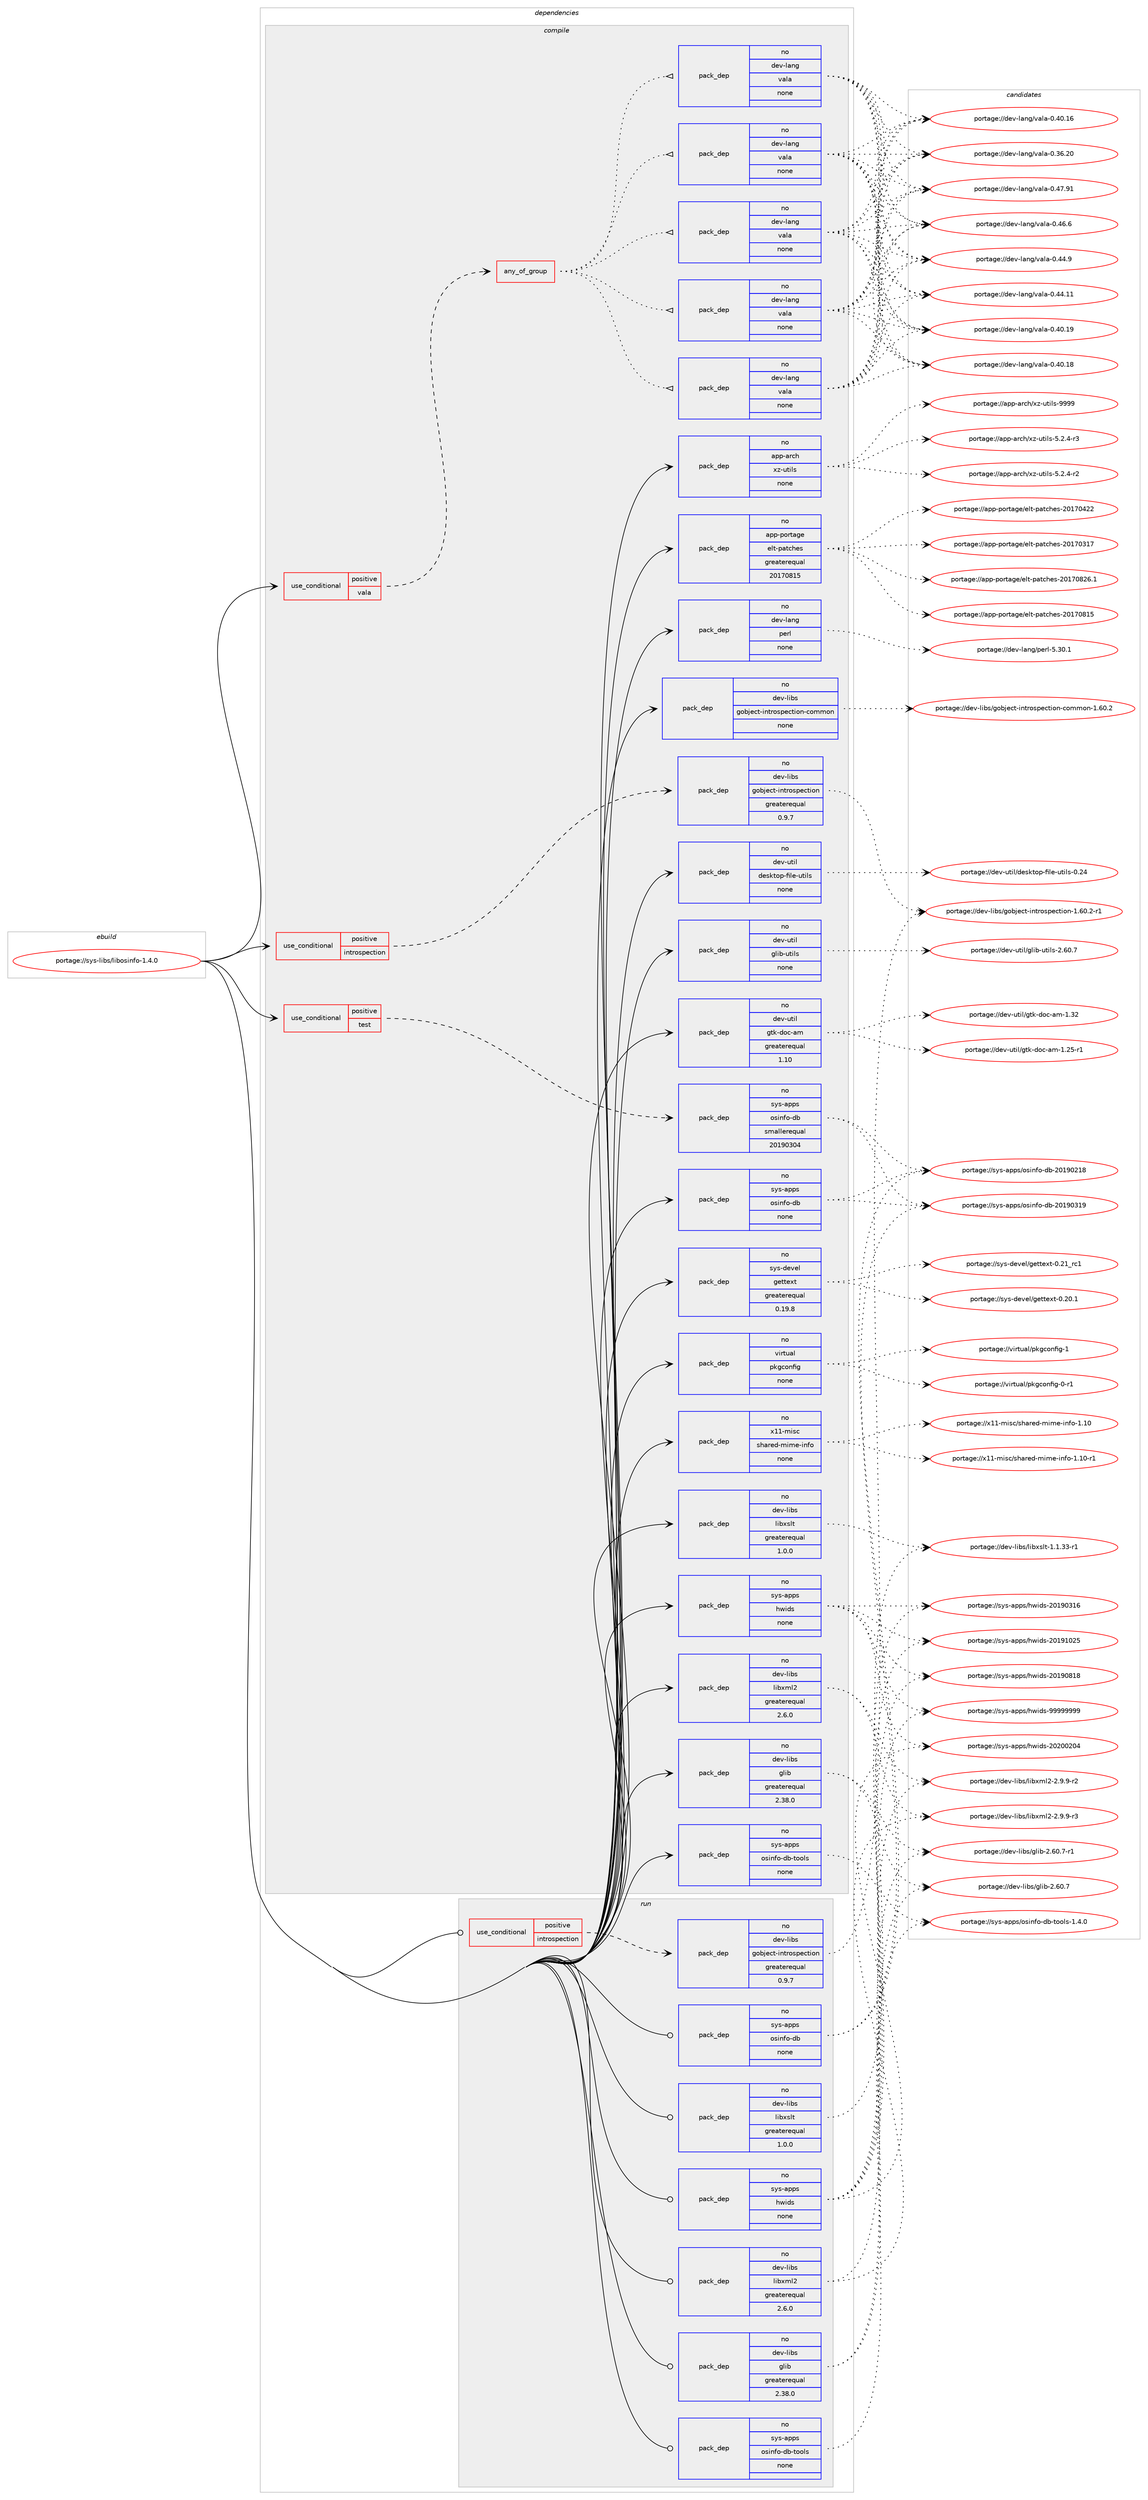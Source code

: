 digraph prolog {

# *************
# Graph options
# *************

newrank=true;
concentrate=true;
compound=true;
graph [rankdir=LR,fontname=Helvetica,fontsize=10,ranksep=1.5];#, ranksep=2.5, nodesep=0.2];
edge  [arrowhead=vee];
node  [fontname=Helvetica,fontsize=10];

# **********
# The ebuild
# **********

subgraph cluster_leftcol {
color=gray;
rank=same;
label=<<i>ebuild</i>>;
id [label="portage://sys-libs/libosinfo-1.4.0", color=red, width=4, href="../sys-libs/libosinfo-1.4.0.svg"];
}

# ****************
# The dependencies
# ****************

subgraph cluster_midcol {
color=gray;
label=<<i>dependencies</i>>;
subgraph cluster_compile {
fillcolor="#eeeeee";
style=filled;
label=<<i>compile</i>>;
subgraph cond7521 {
dependency40137 [label=<<TABLE BORDER="0" CELLBORDER="1" CELLSPACING="0" CELLPADDING="4"><TR><TD ROWSPAN="3" CELLPADDING="10">use_conditional</TD></TR><TR><TD>positive</TD></TR><TR><TD>introspection</TD></TR></TABLE>>, shape=none, color=red];
subgraph pack31696 {
dependency40138 [label=<<TABLE BORDER="0" CELLBORDER="1" CELLSPACING="0" CELLPADDING="4" WIDTH="220"><TR><TD ROWSPAN="6" CELLPADDING="30">pack_dep</TD></TR><TR><TD WIDTH="110">no</TD></TR><TR><TD>dev-libs</TD></TR><TR><TD>gobject-introspection</TD></TR><TR><TD>greaterequal</TD></TR><TR><TD>0.9.7</TD></TR></TABLE>>, shape=none, color=blue];
}
dependency40137:e -> dependency40138:w [weight=20,style="dashed",arrowhead="vee"];
}
id:e -> dependency40137:w [weight=20,style="solid",arrowhead="vee"];
subgraph cond7522 {
dependency40139 [label=<<TABLE BORDER="0" CELLBORDER="1" CELLSPACING="0" CELLPADDING="4"><TR><TD ROWSPAN="3" CELLPADDING="10">use_conditional</TD></TR><TR><TD>positive</TD></TR><TR><TD>test</TD></TR></TABLE>>, shape=none, color=red];
subgraph pack31697 {
dependency40140 [label=<<TABLE BORDER="0" CELLBORDER="1" CELLSPACING="0" CELLPADDING="4" WIDTH="220"><TR><TD ROWSPAN="6" CELLPADDING="30">pack_dep</TD></TR><TR><TD WIDTH="110">no</TD></TR><TR><TD>sys-apps</TD></TR><TR><TD>osinfo-db</TD></TR><TR><TD>smallerequal</TD></TR><TR><TD>20190304</TD></TR></TABLE>>, shape=none, color=blue];
}
dependency40139:e -> dependency40140:w [weight=20,style="dashed",arrowhead="vee"];
}
id:e -> dependency40139:w [weight=20,style="solid",arrowhead="vee"];
subgraph cond7523 {
dependency40141 [label=<<TABLE BORDER="0" CELLBORDER="1" CELLSPACING="0" CELLPADDING="4"><TR><TD ROWSPAN="3" CELLPADDING="10">use_conditional</TD></TR><TR><TD>positive</TD></TR><TR><TD>vala</TD></TR></TABLE>>, shape=none, color=red];
subgraph any870 {
dependency40142 [label=<<TABLE BORDER="0" CELLBORDER="1" CELLSPACING="0" CELLPADDING="4"><TR><TD CELLPADDING="10">any_of_group</TD></TR></TABLE>>, shape=none, color=red];subgraph pack31698 {
dependency40143 [label=<<TABLE BORDER="0" CELLBORDER="1" CELLSPACING="0" CELLPADDING="4" WIDTH="220"><TR><TD ROWSPAN="6" CELLPADDING="30">pack_dep</TD></TR><TR><TD WIDTH="110">no</TD></TR><TR><TD>dev-lang</TD></TR><TR><TD>vala</TD></TR><TR><TD>none</TD></TR><TR><TD></TD></TR></TABLE>>, shape=none, color=blue];
}
dependency40142:e -> dependency40143:w [weight=20,style="dotted",arrowhead="oinv"];
subgraph pack31699 {
dependency40144 [label=<<TABLE BORDER="0" CELLBORDER="1" CELLSPACING="0" CELLPADDING="4" WIDTH="220"><TR><TD ROWSPAN="6" CELLPADDING="30">pack_dep</TD></TR><TR><TD WIDTH="110">no</TD></TR><TR><TD>dev-lang</TD></TR><TR><TD>vala</TD></TR><TR><TD>none</TD></TR><TR><TD></TD></TR></TABLE>>, shape=none, color=blue];
}
dependency40142:e -> dependency40144:w [weight=20,style="dotted",arrowhead="oinv"];
subgraph pack31700 {
dependency40145 [label=<<TABLE BORDER="0" CELLBORDER="1" CELLSPACING="0" CELLPADDING="4" WIDTH="220"><TR><TD ROWSPAN="6" CELLPADDING="30">pack_dep</TD></TR><TR><TD WIDTH="110">no</TD></TR><TR><TD>dev-lang</TD></TR><TR><TD>vala</TD></TR><TR><TD>none</TD></TR><TR><TD></TD></TR></TABLE>>, shape=none, color=blue];
}
dependency40142:e -> dependency40145:w [weight=20,style="dotted",arrowhead="oinv"];
subgraph pack31701 {
dependency40146 [label=<<TABLE BORDER="0" CELLBORDER="1" CELLSPACING="0" CELLPADDING="4" WIDTH="220"><TR><TD ROWSPAN="6" CELLPADDING="30">pack_dep</TD></TR><TR><TD WIDTH="110">no</TD></TR><TR><TD>dev-lang</TD></TR><TR><TD>vala</TD></TR><TR><TD>none</TD></TR><TR><TD></TD></TR></TABLE>>, shape=none, color=blue];
}
dependency40142:e -> dependency40146:w [weight=20,style="dotted",arrowhead="oinv"];
subgraph pack31702 {
dependency40147 [label=<<TABLE BORDER="0" CELLBORDER="1" CELLSPACING="0" CELLPADDING="4" WIDTH="220"><TR><TD ROWSPAN="6" CELLPADDING="30">pack_dep</TD></TR><TR><TD WIDTH="110">no</TD></TR><TR><TD>dev-lang</TD></TR><TR><TD>vala</TD></TR><TR><TD>none</TD></TR><TR><TD></TD></TR></TABLE>>, shape=none, color=blue];
}
dependency40142:e -> dependency40147:w [weight=20,style="dotted",arrowhead="oinv"];
}
dependency40141:e -> dependency40142:w [weight=20,style="dashed",arrowhead="vee"];
}
id:e -> dependency40141:w [weight=20,style="solid",arrowhead="vee"];
subgraph pack31703 {
dependency40148 [label=<<TABLE BORDER="0" CELLBORDER="1" CELLSPACING="0" CELLPADDING="4" WIDTH="220"><TR><TD ROWSPAN="6" CELLPADDING="30">pack_dep</TD></TR><TR><TD WIDTH="110">no</TD></TR><TR><TD>app-arch</TD></TR><TR><TD>xz-utils</TD></TR><TR><TD>none</TD></TR><TR><TD></TD></TR></TABLE>>, shape=none, color=blue];
}
id:e -> dependency40148:w [weight=20,style="solid",arrowhead="vee"];
subgraph pack31704 {
dependency40149 [label=<<TABLE BORDER="0" CELLBORDER="1" CELLSPACING="0" CELLPADDING="4" WIDTH="220"><TR><TD ROWSPAN="6" CELLPADDING="30">pack_dep</TD></TR><TR><TD WIDTH="110">no</TD></TR><TR><TD>app-portage</TD></TR><TR><TD>elt-patches</TD></TR><TR><TD>greaterequal</TD></TR><TR><TD>20170815</TD></TR></TABLE>>, shape=none, color=blue];
}
id:e -> dependency40149:w [weight=20,style="solid",arrowhead="vee"];
subgraph pack31705 {
dependency40150 [label=<<TABLE BORDER="0" CELLBORDER="1" CELLSPACING="0" CELLPADDING="4" WIDTH="220"><TR><TD ROWSPAN="6" CELLPADDING="30">pack_dep</TD></TR><TR><TD WIDTH="110">no</TD></TR><TR><TD>dev-lang</TD></TR><TR><TD>perl</TD></TR><TR><TD>none</TD></TR><TR><TD></TD></TR></TABLE>>, shape=none, color=blue];
}
id:e -> dependency40150:w [weight=20,style="solid",arrowhead="vee"];
subgraph pack31706 {
dependency40151 [label=<<TABLE BORDER="0" CELLBORDER="1" CELLSPACING="0" CELLPADDING="4" WIDTH="220"><TR><TD ROWSPAN="6" CELLPADDING="30">pack_dep</TD></TR><TR><TD WIDTH="110">no</TD></TR><TR><TD>dev-libs</TD></TR><TR><TD>glib</TD></TR><TR><TD>greaterequal</TD></TR><TR><TD>2.38.0</TD></TR></TABLE>>, shape=none, color=blue];
}
id:e -> dependency40151:w [weight=20,style="solid",arrowhead="vee"];
subgraph pack31707 {
dependency40152 [label=<<TABLE BORDER="0" CELLBORDER="1" CELLSPACING="0" CELLPADDING="4" WIDTH="220"><TR><TD ROWSPAN="6" CELLPADDING="30">pack_dep</TD></TR><TR><TD WIDTH="110">no</TD></TR><TR><TD>dev-libs</TD></TR><TR><TD>gobject-introspection-common</TD></TR><TR><TD>none</TD></TR><TR><TD></TD></TR></TABLE>>, shape=none, color=blue];
}
id:e -> dependency40152:w [weight=20,style="solid",arrowhead="vee"];
subgraph pack31708 {
dependency40153 [label=<<TABLE BORDER="0" CELLBORDER="1" CELLSPACING="0" CELLPADDING="4" WIDTH="220"><TR><TD ROWSPAN="6" CELLPADDING="30">pack_dep</TD></TR><TR><TD WIDTH="110">no</TD></TR><TR><TD>dev-libs</TD></TR><TR><TD>libxml2</TD></TR><TR><TD>greaterequal</TD></TR><TR><TD>2.6.0</TD></TR></TABLE>>, shape=none, color=blue];
}
id:e -> dependency40153:w [weight=20,style="solid",arrowhead="vee"];
subgraph pack31709 {
dependency40154 [label=<<TABLE BORDER="0" CELLBORDER="1" CELLSPACING="0" CELLPADDING="4" WIDTH="220"><TR><TD ROWSPAN="6" CELLPADDING="30">pack_dep</TD></TR><TR><TD WIDTH="110">no</TD></TR><TR><TD>dev-libs</TD></TR><TR><TD>libxslt</TD></TR><TR><TD>greaterequal</TD></TR><TR><TD>1.0.0</TD></TR></TABLE>>, shape=none, color=blue];
}
id:e -> dependency40154:w [weight=20,style="solid",arrowhead="vee"];
subgraph pack31710 {
dependency40155 [label=<<TABLE BORDER="0" CELLBORDER="1" CELLSPACING="0" CELLPADDING="4" WIDTH="220"><TR><TD ROWSPAN="6" CELLPADDING="30">pack_dep</TD></TR><TR><TD WIDTH="110">no</TD></TR><TR><TD>dev-util</TD></TR><TR><TD>desktop-file-utils</TD></TR><TR><TD>none</TD></TR><TR><TD></TD></TR></TABLE>>, shape=none, color=blue];
}
id:e -> dependency40155:w [weight=20,style="solid",arrowhead="vee"];
subgraph pack31711 {
dependency40156 [label=<<TABLE BORDER="0" CELLBORDER="1" CELLSPACING="0" CELLPADDING="4" WIDTH="220"><TR><TD ROWSPAN="6" CELLPADDING="30">pack_dep</TD></TR><TR><TD WIDTH="110">no</TD></TR><TR><TD>dev-util</TD></TR><TR><TD>glib-utils</TD></TR><TR><TD>none</TD></TR><TR><TD></TD></TR></TABLE>>, shape=none, color=blue];
}
id:e -> dependency40156:w [weight=20,style="solid",arrowhead="vee"];
subgraph pack31712 {
dependency40157 [label=<<TABLE BORDER="0" CELLBORDER="1" CELLSPACING="0" CELLPADDING="4" WIDTH="220"><TR><TD ROWSPAN="6" CELLPADDING="30">pack_dep</TD></TR><TR><TD WIDTH="110">no</TD></TR><TR><TD>dev-util</TD></TR><TR><TD>gtk-doc-am</TD></TR><TR><TD>greaterequal</TD></TR><TR><TD>1.10</TD></TR></TABLE>>, shape=none, color=blue];
}
id:e -> dependency40157:w [weight=20,style="solid",arrowhead="vee"];
subgraph pack31713 {
dependency40158 [label=<<TABLE BORDER="0" CELLBORDER="1" CELLSPACING="0" CELLPADDING="4" WIDTH="220"><TR><TD ROWSPAN="6" CELLPADDING="30">pack_dep</TD></TR><TR><TD WIDTH="110">no</TD></TR><TR><TD>sys-apps</TD></TR><TR><TD>hwids</TD></TR><TR><TD>none</TD></TR><TR><TD></TD></TR></TABLE>>, shape=none, color=blue];
}
id:e -> dependency40158:w [weight=20,style="solid",arrowhead="vee"];
subgraph pack31714 {
dependency40159 [label=<<TABLE BORDER="0" CELLBORDER="1" CELLSPACING="0" CELLPADDING="4" WIDTH="220"><TR><TD ROWSPAN="6" CELLPADDING="30">pack_dep</TD></TR><TR><TD WIDTH="110">no</TD></TR><TR><TD>sys-apps</TD></TR><TR><TD>osinfo-db</TD></TR><TR><TD>none</TD></TR><TR><TD></TD></TR></TABLE>>, shape=none, color=blue];
}
id:e -> dependency40159:w [weight=20,style="solid",arrowhead="vee"];
subgraph pack31715 {
dependency40160 [label=<<TABLE BORDER="0" CELLBORDER="1" CELLSPACING="0" CELLPADDING="4" WIDTH="220"><TR><TD ROWSPAN="6" CELLPADDING="30">pack_dep</TD></TR><TR><TD WIDTH="110">no</TD></TR><TR><TD>sys-apps</TD></TR><TR><TD>osinfo-db-tools</TD></TR><TR><TD>none</TD></TR><TR><TD></TD></TR></TABLE>>, shape=none, color=blue];
}
id:e -> dependency40160:w [weight=20,style="solid",arrowhead="vee"];
subgraph pack31716 {
dependency40161 [label=<<TABLE BORDER="0" CELLBORDER="1" CELLSPACING="0" CELLPADDING="4" WIDTH="220"><TR><TD ROWSPAN="6" CELLPADDING="30">pack_dep</TD></TR><TR><TD WIDTH="110">no</TD></TR><TR><TD>sys-devel</TD></TR><TR><TD>gettext</TD></TR><TR><TD>greaterequal</TD></TR><TR><TD>0.19.8</TD></TR></TABLE>>, shape=none, color=blue];
}
id:e -> dependency40161:w [weight=20,style="solid",arrowhead="vee"];
subgraph pack31717 {
dependency40162 [label=<<TABLE BORDER="0" CELLBORDER="1" CELLSPACING="0" CELLPADDING="4" WIDTH="220"><TR><TD ROWSPAN="6" CELLPADDING="30">pack_dep</TD></TR><TR><TD WIDTH="110">no</TD></TR><TR><TD>virtual</TD></TR><TR><TD>pkgconfig</TD></TR><TR><TD>none</TD></TR><TR><TD></TD></TR></TABLE>>, shape=none, color=blue];
}
id:e -> dependency40162:w [weight=20,style="solid",arrowhead="vee"];
subgraph pack31718 {
dependency40163 [label=<<TABLE BORDER="0" CELLBORDER="1" CELLSPACING="0" CELLPADDING="4" WIDTH="220"><TR><TD ROWSPAN="6" CELLPADDING="30">pack_dep</TD></TR><TR><TD WIDTH="110">no</TD></TR><TR><TD>x11-misc</TD></TR><TR><TD>shared-mime-info</TD></TR><TR><TD>none</TD></TR><TR><TD></TD></TR></TABLE>>, shape=none, color=blue];
}
id:e -> dependency40163:w [weight=20,style="solid",arrowhead="vee"];
}
subgraph cluster_compileandrun {
fillcolor="#eeeeee";
style=filled;
label=<<i>compile and run</i>>;
}
subgraph cluster_run {
fillcolor="#eeeeee";
style=filled;
label=<<i>run</i>>;
subgraph cond7524 {
dependency40164 [label=<<TABLE BORDER="0" CELLBORDER="1" CELLSPACING="0" CELLPADDING="4"><TR><TD ROWSPAN="3" CELLPADDING="10">use_conditional</TD></TR><TR><TD>positive</TD></TR><TR><TD>introspection</TD></TR></TABLE>>, shape=none, color=red];
subgraph pack31719 {
dependency40165 [label=<<TABLE BORDER="0" CELLBORDER="1" CELLSPACING="0" CELLPADDING="4" WIDTH="220"><TR><TD ROWSPAN="6" CELLPADDING="30">pack_dep</TD></TR><TR><TD WIDTH="110">no</TD></TR><TR><TD>dev-libs</TD></TR><TR><TD>gobject-introspection</TD></TR><TR><TD>greaterequal</TD></TR><TR><TD>0.9.7</TD></TR></TABLE>>, shape=none, color=blue];
}
dependency40164:e -> dependency40165:w [weight=20,style="dashed",arrowhead="vee"];
}
id:e -> dependency40164:w [weight=20,style="solid",arrowhead="odot"];
subgraph pack31720 {
dependency40166 [label=<<TABLE BORDER="0" CELLBORDER="1" CELLSPACING="0" CELLPADDING="4" WIDTH="220"><TR><TD ROWSPAN="6" CELLPADDING="30">pack_dep</TD></TR><TR><TD WIDTH="110">no</TD></TR><TR><TD>dev-libs</TD></TR><TR><TD>glib</TD></TR><TR><TD>greaterequal</TD></TR><TR><TD>2.38.0</TD></TR></TABLE>>, shape=none, color=blue];
}
id:e -> dependency40166:w [weight=20,style="solid",arrowhead="odot"];
subgraph pack31721 {
dependency40167 [label=<<TABLE BORDER="0" CELLBORDER="1" CELLSPACING="0" CELLPADDING="4" WIDTH="220"><TR><TD ROWSPAN="6" CELLPADDING="30">pack_dep</TD></TR><TR><TD WIDTH="110">no</TD></TR><TR><TD>dev-libs</TD></TR><TR><TD>libxml2</TD></TR><TR><TD>greaterequal</TD></TR><TR><TD>2.6.0</TD></TR></TABLE>>, shape=none, color=blue];
}
id:e -> dependency40167:w [weight=20,style="solid",arrowhead="odot"];
subgraph pack31722 {
dependency40168 [label=<<TABLE BORDER="0" CELLBORDER="1" CELLSPACING="0" CELLPADDING="4" WIDTH="220"><TR><TD ROWSPAN="6" CELLPADDING="30">pack_dep</TD></TR><TR><TD WIDTH="110">no</TD></TR><TR><TD>dev-libs</TD></TR><TR><TD>libxslt</TD></TR><TR><TD>greaterequal</TD></TR><TR><TD>1.0.0</TD></TR></TABLE>>, shape=none, color=blue];
}
id:e -> dependency40168:w [weight=20,style="solid",arrowhead="odot"];
subgraph pack31723 {
dependency40169 [label=<<TABLE BORDER="0" CELLBORDER="1" CELLSPACING="0" CELLPADDING="4" WIDTH="220"><TR><TD ROWSPAN="6" CELLPADDING="30">pack_dep</TD></TR><TR><TD WIDTH="110">no</TD></TR><TR><TD>sys-apps</TD></TR><TR><TD>hwids</TD></TR><TR><TD>none</TD></TR><TR><TD></TD></TR></TABLE>>, shape=none, color=blue];
}
id:e -> dependency40169:w [weight=20,style="solid",arrowhead="odot"];
subgraph pack31724 {
dependency40170 [label=<<TABLE BORDER="0" CELLBORDER="1" CELLSPACING="0" CELLPADDING="4" WIDTH="220"><TR><TD ROWSPAN="6" CELLPADDING="30">pack_dep</TD></TR><TR><TD WIDTH="110">no</TD></TR><TR><TD>sys-apps</TD></TR><TR><TD>osinfo-db</TD></TR><TR><TD>none</TD></TR><TR><TD></TD></TR></TABLE>>, shape=none, color=blue];
}
id:e -> dependency40170:w [weight=20,style="solid",arrowhead="odot"];
subgraph pack31725 {
dependency40171 [label=<<TABLE BORDER="0" CELLBORDER="1" CELLSPACING="0" CELLPADDING="4" WIDTH="220"><TR><TD ROWSPAN="6" CELLPADDING="30">pack_dep</TD></TR><TR><TD WIDTH="110">no</TD></TR><TR><TD>sys-apps</TD></TR><TR><TD>osinfo-db-tools</TD></TR><TR><TD>none</TD></TR><TR><TD></TD></TR></TABLE>>, shape=none, color=blue];
}
id:e -> dependency40171:w [weight=20,style="solid",arrowhead="odot"];
}
}

# **************
# The candidates
# **************

subgraph cluster_choices {
rank=same;
color=gray;
label=<<i>candidates</i>>;

subgraph choice31696 {
color=black;
nodesep=1;
choice10010111845108105981154710311198106101991164510511011611411111511210199116105111110454946544846504511449 [label="portage://dev-libs/gobject-introspection-1.60.2-r1", color=red, width=4,href="../dev-libs/gobject-introspection-1.60.2-r1.svg"];
dependency40138:e -> choice10010111845108105981154710311198106101991164510511011611411111511210199116105111110454946544846504511449:w [style=dotted,weight="100"];
}
subgraph choice31697 {
color=black;
nodesep=1;
choice1151211154597112112115471111151051101021114510098455048495748514957 [label="portage://sys-apps/osinfo-db-20190319", color=red, width=4,href="../sys-apps/osinfo-db-20190319.svg"];
choice1151211154597112112115471111151051101021114510098455048495748504956 [label="portage://sys-apps/osinfo-db-20190218", color=red, width=4,href="../sys-apps/osinfo-db-20190218.svg"];
dependency40140:e -> choice1151211154597112112115471111151051101021114510098455048495748514957:w [style=dotted,weight="100"];
dependency40140:e -> choice1151211154597112112115471111151051101021114510098455048495748504956:w [style=dotted,weight="100"];
}
subgraph choice31698 {
color=black;
nodesep=1;
choice10010111845108971101034711897108974548465255465749 [label="portage://dev-lang/vala-0.47.91", color=red, width=4,href="../dev-lang/vala-0.47.91.svg"];
choice100101118451089711010347118971089745484652544654 [label="portage://dev-lang/vala-0.46.6", color=red, width=4,href="../dev-lang/vala-0.46.6.svg"];
choice100101118451089711010347118971089745484652524657 [label="portage://dev-lang/vala-0.44.9", color=red, width=4,href="../dev-lang/vala-0.44.9.svg"];
choice10010111845108971101034711897108974548465252464949 [label="portage://dev-lang/vala-0.44.11", color=red, width=4,href="../dev-lang/vala-0.44.11.svg"];
choice10010111845108971101034711897108974548465248464957 [label="portage://dev-lang/vala-0.40.19", color=red, width=4,href="../dev-lang/vala-0.40.19.svg"];
choice10010111845108971101034711897108974548465248464956 [label="portage://dev-lang/vala-0.40.18", color=red, width=4,href="../dev-lang/vala-0.40.18.svg"];
choice10010111845108971101034711897108974548465248464954 [label="portage://dev-lang/vala-0.40.16", color=red, width=4,href="../dev-lang/vala-0.40.16.svg"];
choice10010111845108971101034711897108974548465154465048 [label="portage://dev-lang/vala-0.36.20", color=red, width=4,href="../dev-lang/vala-0.36.20.svg"];
dependency40143:e -> choice10010111845108971101034711897108974548465255465749:w [style=dotted,weight="100"];
dependency40143:e -> choice100101118451089711010347118971089745484652544654:w [style=dotted,weight="100"];
dependency40143:e -> choice100101118451089711010347118971089745484652524657:w [style=dotted,weight="100"];
dependency40143:e -> choice10010111845108971101034711897108974548465252464949:w [style=dotted,weight="100"];
dependency40143:e -> choice10010111845108971101034711897108974548465248464957:w [style=dotted,weight="100"];
dependency40143:e -> choice10010111845108971101034711897108974548465248464956:w [style=dotted,weight="100"];
dependency40143:e -> choice10010111845108971101034711897108974548465248464954:w [style=dotted,weight="100"];
dependency40143:e -> choice10010111845108971101034711897108974548465154465048:w [style=dotted,weight="100"];
}
subgraph choice31699 {
color=black;
nodesep=1;
choice10010111845108971101034711897108974548465255465749 [label="portage://dev-lang/vala-0.47.91", color=red, width=4,href="../dev-lang/vala-0.47.91.svg"];
choice100101118451089711010347118971089745484652544654 [label="portage://dev-lang/vala-0.46.6", color=red, width=4,href="../dev-lang/vala-0.46.6.svg"];
choice100101118451089711010347118971089745484652524657 [label="portage://dev-lang/vala-0.44.9", color=red, width=4,href="../dev-lang/vala-0.44.9.svg"];
choice10010111845108971101034711897108974548465252464949 [label="portage://dev-lang/vala-0.44.11", color=red, width=4,href="../dev-lang/vala-0.44.11.svg"];
choice10010111845108971101034711897108974548465248464957 [label="portage://dev-lang/vala-0.40.19", color=red, width=4,href="../dev-lang/vala-0.40.19.svg"];
choice10010111845108971101034711897108974548465248464956 [label="portage://dev-lang/vala-0.40.18", color=red, width=4,href="../dev-lang/vala-0.40.18.svg"];
choice10010111845108971101034711897108974548465248464954 [label="portage://dev-lang/vala-0.40.16", color=red, width=4,href="../dev-lang/vala-0.40.16.svg"];
choice10010111845108971101034711897108974548465154465048 [label="portage://dev-lang/vala-0.36.20", color=red, width=4,href="../dev-lang/vala-0.36.20.svg"];
dependency40144:e -> choice10010111845108971101034711897108974548465255465749:w [style=dotted,weight="100"];
dependency40144:e -> choice100101118451089711010347118971089745484652544654:w [style=dotted,weight="100"];
dependency40144:e -> choice100101118451089711010347118971089745484652524657:w [style=dotted,weight="100"];
dependency40144:e -> choice10010111845108971101034711897108974548465252464949:w [style=dotted,weight="100"];
dependency40144:e -> choice10010111845108971101034711897108974548465248464957:w [style=dotted,weight="100"];
dependency40144:e -> choice10010111845108971101034711897108974548465248464956:w [style=dotted,weight="100"];
dependency40144:e -> choice10010111845108971101034711897108974548465248464954:w [style=dotted,weight="100"];
dependency40144:e -> choice10010111845108971101034711897108974548465154465048:w [style=dotted,weight="100"];
}
subgraph choice31700 {
color=black;
nodesep=1;
choice10010111845108971101034711897108974548465255465749 [label="portage://dev-lang/vala-0.47.91", color=red, width=4,href="../dev-lang/vala-0.47.91.svg"];
choice100101118451089711010347118971089745484652544654 [label="portage://dev-lang/vala-0.46.6", color=red, width=4,href="../dev-lang/vala-0.46.6.svg"];
choice100101118451089711010347118971089745484652524657 [label="portage://dev-lang/vala-0.44.9", color=red, width=4,href="../dev-lang/vala-0.44.9.svg"];
choice10010111845108971101034711897108974548465252464949 [label="portage://dev-lang/vala-0.44.11", color=red, width=4,href="../dev-lang/vala-0.44.11.svg"];
choice10010111845108971101034711897108974548465248464957 [label="portage://dev-lang/vala-0.40.19", color=red, width=4,href="../dev-lang/vala-0.40.19.svg"];
choice10010111845108971101034711897108974548465248464956 [label="portage://dev-lang/vala-0.40.18", color=red, width=4,href="../dev-lang/vala-0.40.18.svg"];
choice10010111845108971101034711897108974548465248464954 [label="portage://dev-lang/vala-0.40.16", color=red, width=4,href="../dev-lang/vala-0.40.16.svg"];
choice10010111845108971101034711897108974548465154465048 [label="portage://dev-lang/vala-0.36.20", color=red, width=4,href="../dev-lang/vala-0.36.20.svg"];
dependency40145:e -> choice10010111845108971101034711897108974548465255465749:w [style=dotted,weight="100"];
dependency40145:e -> choice100101118451089711010347118971089745484652544654:w [style=dotted,weight="100"];
dependency40145:e -> choice100101118451089711010347118971089745484652524657:w [style=dotted,weight="100"];
dependency40145:e -> choice10010111845108971101034711897108974548465252464949:w [style=dotted,weight="100"];
dependency40145:e -> choice10010111845108971101034711897108974548465248464957:w [style=dotted,weight="100"];
dependency40145:e -> choice10010111845108971101034711897108974548465248464956:w [style=dotted,weight="100"];
dependency40145:e -> choice10010111845108971101034711897108974548465248464954:w [style=dotted,weight="100"];
dependency40145:e -> choice10010111845108971101034711897108974548465154465048:w [style=dotted,weight="100"];
}
subgraph choice31701 {
color=black;
nodesep=1;
choice10010111845108971101034711897108974548465255465749 [label="portage://dev-lang/vala-0.47.91", color=red, width=4,href="../dev-lang/vala-0.47.91.svg"];
choice100101118451089711010347118971089745484652544654 [label="portage://dev-lang/vala-0.46.6", color=red, width=4,href="../dev-lang/vala-0.46.6.svg"];
choice100101118451089711010347118971089745484652524657 [label="portage://dev-lang/vala-0.44.9", color=red, width=4,href="../dev-lang/vala-0.44.9.svg"];
choice10010111845108971101034711897108974548465252464949 [label="portage://dev-lang/vala-0.44.11", color=red, width=4,href="../dev-lang/vala-0.44.11.svg"];
choice10010111845108971101034711897108974548465248464957 [label="portage://dev-lang/vala-0.40.19", color=red, width=4,href="../dev-lang/vala-0.40.19.svg"];
choice10010111845108971101034711897108974548465248464956 [label="portage://dev-lang/vala-0.40.18", color=red, width=4,href="../dev-lang/vala-0.40.18.svg"];
choice10010111845108971101034711897108974548465248464954 [label="portage://dev-lang/vala-0.40.16", color=red, width=4,href="../dev-lang/vala-0.40.16.svg"];
choice10010111845108971101034711897108974548465154465048 [label="portage://dev-lang/vala-0.36.20", color=red, width=4,href="../dev-lang/vala-0.36.20.svg"];
dependency40146:e -> choice10010111845108971101034711897108974548465255465749:w [style=dotted,weight="100"];
dependency40146:e -> choice100101118451089711010347118971089745484652544654:w [style=dotted,weight="100"];
dependency40146:e -> choice100101118451089711010347118971089745484652524657:w [style=dotted,weight="100"];
dependency40146:e -> choice10010111845108971101034711897108974548465252464949:w [style=dotted,weight="100"];
dependency40146:e -> choice10010111845108971101034711897108974548465248464957:w [style=dotted,weight="100"];
dependency40146:e -> choice10010111845108971101034711897108974548465248464956:w [style=dotted,weight="100"];
dependency40146:e -> choice10010111845108971101034711897108974548465248464954:w [style=dotted,weight="100"];
dependency40146:e -> choice10010111845108971101034711897108974548465154465048:w [style=dotted,weight="100"];
}
subgraph choice31702 {
color=black;
nodesep=1;
choice10010111845108971101034711897108974548465255465749 [label="portage://dev-lang/vala-0.47.91", color=red, width=4,href="../dev-lang/vala-0.47.91.svg"];
choice100101118451089711010347118971089745484652544654 [label="portage://dev-lang/vala-0.46.6", color=red, width=4,href="../dev-lang/vala-0.46.6.svg"];
choice100101118451089711010347118971089745484652524657 [label="portage://dev-lang/vala-0.44.9", color=red, width=4,href="../dev-lang/vala-0.44.9.svg"];
choice10010111845108971101034711897108974548465252464949 [label="portage://dev-lang/vala-0.44.11", color=red, width=4,href="../dev-lang/vala-0.44.11.svg"];
choice10010111845108971101034711897108974548465248464957 [label="portage://dev-lang/vala-0.40.19", color=red, width=4,href="../dev-lang/vala-0.40.19.svg"];
choice10010111845108971101034711897108974548465248464956 [label="portage://dev-lang/vala-0.40.18", color=red, width=4,href="../dev-lang/vala-0.40.18.svg"];
choice10010111845108971101034711897108974548465248464954 [label="portage://dev-lang/vala-0.40.16", color=red, width=4,href="../dev-lang/vala-0.40.16.svg"];
choice10010111845108971101034711897108974548465154465048 [label="portage://dev-lang/vala-0.36.20", color=red, width=4,href="../dev-lang/vala-0.36.20.svg"];
dependency40147:e -> choice10010111845108971101034711897108974548465255465749:w [style=dotted,weight="100"];
dependency40147:e -> choice100101118451089711010347118971089745484652544654:w [style=dotted,weight="100"];
dependency40147:e -> choice100101118451089711010347118971089745484652524657:w [style=dotted,weight="100"];
dependency40147:e -> choice10010111845108971101034711897108974548465252464949:w [style=dotted,weight="100"];
dependency40147:e -> choice10010111845108971101034711897108974548465248464957:w [style=dotted,weight="100"];
dependency40147:e -> choice10010111845108971101034711897108974548465248464956:w [style=dotted,weight="100"];
dependency40147:e -> choice10010111845108971101034711897108974548465248464954:w [style=dotted,weight="100"];
dependency40147:e -> choice10010111845108971101034711897108974548465154465048:w [style=dotted,weight="100"];
}
subgraph choice31703 {
color=black;
nodesep=1;
choice9711211245971149910447120122451171161051081154557575757 [label="portage://app-arch/xz-utils-9999", color=red, width=4,href="../app-arch/xz-utils-9999.svg"];
choice9711211245971149910447120122451171161051081154553465046524511451 [label="portage://app-arch/xz-utils-5.2.4-r3", color=red, width=4,href="../app-arch/xz-utils-5.2.4-r3.svg"];
choice9711211245971149910447120122451171161051081154553465046524511450 [label="portage://app-arch/xz-utils-5.2.4-r2", color=red, width=4,href="../app-arch/xz-utils-5.2.4-r2.svg"];
dependency40148:e -> choice9711211245971149910447120122451171161051081154557575757:w [style=dotted,weight="100"];
dependency40148:e -> choice9711211245971149910447120122451171161051081154553465046524511451:w [style=dotted,weight="100"];
dependency40148:e -> choice9711211245971149910447120122451171161051081154553465046524511450:w [style=dotted,weight="100"];
}
subgraph choice31704 {
color=black;
nodesep=1;
choice971121124511211111411697103101471011081164511297116991041011154550484955485650544649 [label="portage://app-portage/elt-patches-20170826.1", color=red, width=4,href="../app-portage/elt-patches-20170826.1.svg"];
choice97112112451121111141169710310147101108116451129711699104101115455048495548564953 [label="portage://app-portage/elt-patches-20170815", color=red, width=4,href="../app-portage/elt-patches-20170815.svg"];
choice97112112451121111141169710310147101108116451129711699104101115455048495548525050 [label="portage://app-portage/elt-patches-20170422", color=red, width=4,href="../app-portage/elt-patches-20170422.svg"];
choice97112112451121111141169710310147101108116451129711699104101115455048495548514955 [label="portage://app-portage/elt-patches-20170317", color=red, width=4,href="../app-portage/elt-patches-20170317.svg"];
dependency40149:e -> choice971121124511211111411697103101471011081164511297116991041011154550484955485650544649:w [style=dotted,weight="100"];
dependency40149:e -> choice97112112451121111141169710310147101108116451129711699104101115455048495548564953:w [style=dotted,weight="100"];
dependency40149:e -> choice97112112451121111141169710310147101108116451129711699104101115455048495548525050:w [style=dotted,weight="100"];
dependency40149:e -> choice97112112451121111141169710310147101108116451129711699104101115455048495548514955:w [style=dotted,weight="100"];
}
subgraph choice31705 {
color=black;
nodesep=1;
choice10010111845108971101034711210111410845534651484649 [label="portage://dev-lang/perl-5.30.1", color=red, width=4,href="../dev-lang/perl-5.30.1.svg"];
dependency40150:e -> choice10010111845108971101034711210111410845534651484649:w [style=dotted,weight="100"];
}
subgraph choice31706 {
color=black;
nodesep=1;
choice10010111845108105981154710310810598455046544846554511449 [label="portage://dev-libs/glib-2.60.7-r1", color=red, width=4,href="../dev-libs/glib-2.60.7-r1.svg"];
choice1001011184510810598115471031081059845504654484655 [label="portage://dev-libs/glib-2.60.7", color=red, width=4,href="../dev-libs/glib-2.60.7.svg"];
dependency40151:e -> choice10010111845108105981154710310810598455046544846554511449:w [style=dotted,weight="100"];
dependency40151:e -> choice1001011184510810598115471031081059845504654484655:w [style=dotted,weight="100"];
}
subgraph choice31707 {
color=black;
nodesep=1;
choice10010111845108105981154710311198106101991164510511011611411111511210199116105111110459911110910911111045494654484650 [label="portage://dev-libs/gobject-introspection-common-1.60.2", color=red, width=4,href="../dev-libs/gobject-introspection-common-1.60.2.svg"];
dependency40152:e -> choice10010111845108105981154710311198106101991164510511011611411111511210199116105111110459911110910911111045494654484650:w [style=dotted,weight="100"];
}
subgraph choice31708 {
color=black;
nodesep=1;
choice10010111845108105981154710810598120109108504550465746574511451 [label="portage://dev-libs/libxml2-2.9.9-r3", color=red, width=4,href="../dev-libs/libxml2-2.9.9-r3.svg"];
choice10010111845108105981154710810598120109108504550465746574511450 [label="portage://dev-libs/libxml2-2.9.9-r2", color=red, width=4,href="../dev-libs/libxml2-2.9.9-r2.svg"];
dependency40153:e -> choice10010111845108105981154710810598120109108504550465746574511451:w [style=dotted,weight="100"];
dependency40153:e -> choice10010111845108105981154710810598120109108504550465746574511450:w [style=dotted,weight="100"];
}
subgraph choice31709 {
color=black;
nodesep=1;
choice10010111845108105981154710810598120115108116454946494651514511449 [label="portage://dev-libs/libxslt-1.1.33-r1", color=red, width=4,href="../dev-libs/libxslt-1.1.33-r1.svg"];
dependency40154:e -> choice10010111845108105981154710810598120115108116454946494651514511449:w [style=dotted,weight="100"];
}
subgraph choice31710 {
color=black;
nodesep=1;
choice100101118451171161051084710010111510711611111245102105108101451171161051081154548465052 [label="portage://dev-util/desktop-file-utils-0.24", color=red, width=4,href="../dev-util/desktop-file-utils-0.24.svg"];
dependency40155:e -> choice100101118451171161051084710010111510711611111245102105108101451171161051081154548465052:w [style=dotted,weight="100"];
}
subgraph choice31711 {
color=black;
nodesep=1;
choice1001011184511711610510847103108105984511711610510811545504654484655 [label="portage://dev-util/glib-utils-2.60.7", color=red, width=4,href="../dev-util/glib-utils-2.60.7.svg"];
dependency40156:e -> choice1001011184511711610510847103108105984511711610510811545504654484655:w [style=dotted,weight="100"];
}
subgraph choice31712 {
color=black;
nodesep=1;
choice1001011184511711610510847103116107451001119945971094549465150 [label="portage://dev-util/gtk-doc-am-1.32", color=red, width=4,href="../dev-util/gtk-doc-am-1.32.svg"];
choice10010111845117116105108471031161074510011199459710945494650534511449 [label="portage://dev-util/gtk-doc-am-1.25-r1", color=red, width=4,href="../dev-util/gtk-doc-am-1.25-r1.svg"];
dependency40157:e -> choice1001011184511711610510847103116107451001119945971094549465150:w [style=dotted,weight="100"];
dependency40157:e -> choice10010111845117116105108471031161074510011199459710945494650534511449:w [style=dotted,weight="100"];
}
subgraph choice31713 {
color=black;
nodesep=1;
choice115121115459711211211547104119105100115455757575757575757 [label="portage://sys-apps/hwids-99999999", color=red, width=4,href="../sys-apps/hwids-99999999.svg"];
choice115121115459711211211547104119105100115455048504848504852 [label="portage://sys-apps/hwids-20200204", color=red, width=4,href="../sys-apps/hwids-20200204.svg"];
choice115121115459711211211547104119105100115455048495749485053 [label="portage://sys-apps/hwids-20191025", color=red, width=4,href="../sys-apps/hwids-20191025.svg"];
choice115121115459711211211547104119105100115455048495748564956 [label="portage://sys-apps/hwids-20190818", color=red, width=4,href="../sys-apps/hwids-20190818.svg"];
choice115121115459711211211547104119105100115455048495748514954 [label="portage://sys-apps/hwids-20190316", color=red, width=4,href="../sys-apps/hwids-20190316.svg"];
dependency40158:e -> choice115121115459711211211547104119105100115455757575757575757:w [style=dotted,weight="100"];
dependency40158:e -> choice115121115459711211211547104119105100115455048504848504852:w [style=dotted,weight="100"];
dependency40158:e -> choice115121115459711211211547104119105100115455048495749485053:w [style=dotted,weight="100"];
dependency40158:e -> choice115121115459711211211547104119105100115455048495748564956:w [style=dotted,weight="100"];
dependency40158:e -> choice115121115459711211211547104119105100115455048495748514954:w [style=dotted,weight="100"];
}
subgraph choice31714 {
color=black;
nodesep=1;
choice1151211154597112112115471111151051101021114510098455048495748514957 [label="portage://sys-apps/osinfo-db-20190319", color=red, width=4,href="../sys-apps/osinfo-db-20190319.svg"];
choice1151211154597112112115471111151051101021114510098455048495748504956 [label="portage://sys-apps/osinfo-db-20190218", color=red, width=4,href="../sys-apps/osinfo-db-20190218.svg"];
dependency40159:e -> choice1151211154597112112115471111151051101021114510098455048495748514957:w [style=dotted,weight="100"];
dependency40159:e -> choice1151211154597112112115471111151051101021114510098455048495748504956:w [style=dotted,weight="100"];
}
subgraph choice31715 {
color=black;
nodesep=1;
choice115121115459711211211547111115105110102111451009845116111111108115454946524648 [label="portage://sys-apps/osinfo-db-tools-1.4.0", color=red, width=4,href="../sys-apps/osinfo-db-tools-1.4.0.svg"];
dependency40160:e -> choice115121115459711211211547111115105110102111451009845116111111108115454946524648:w [style=dotted,weight="100"];
}
subgraph choice31716 {
color=black;
nodesep=1;
choice11512111545100101118101108471031011161161011201164548465049951149949 [label="portage://sys-devel/gettext-0.21_rc1", color=red, width=4,href="../sys-devel/gettext-0.21_rc1.svg"];
choice115121115451001011181011084710310111611610112011645484650484649 [label="portage://sys-devel/gettext-0.20.1", color=red, width=4,href="../sys-devel/gettext-0.20.1.svg"];
dependency40161:e -> choice11512111545100101118101108471031011161161011201164548465049951149949:w [style=dotted,weight="100"];
dependency40161:e -> choice115121115451001011181011084710310111611610112011645484650484649:w [style=dotted,weight="100"];
}
subgraph choice31717 {
color=black;
nodesep=1;
choice1181051141161179710847112107103991111101021051034549 [label="portage://virtual/pkgconfig-1", color=red, width=4,href="../virtual/pkgconfig-1.svg"];
choice11810511411611797108471121071039911111010210510345484511449 [label="portage://virtual/pkgconfig-0-r1", color=red, width=4,href="../virtual/pkgconfig-0-r1.svg"];
dependency40162:e -> choice1181051141161179710847112107103991111101021051034549:w [style=dotted,weight="100"];
dependency40162:e -> choice11810511411611797108471121071039911111010210510345484511449:w [style=dotted,weight="100"];
}
subgraph choice31718 {
color=black;
nodesep=1;
choice120494945109105115994711510497114101100451091051091014510511010211145494649484511449 [label="portage://x11-misc/shared-mime-info-1.10-r1", color=red, width=4,href="../x11-misc/shared-mime-info-1.10-r1.svg"];
choice12049494510910511599471151049711410110045109105109101451051101021114549464948 [label="portage://x11-misc/shared-mime-info-1.10", color=red, width=4,href="../x11-misc/shared-mime-info-1.10.svg"];
dependency40163:e -> choice120494945109105115994711510497114101100451091051091014510511010211145494649484511449:w [style=dotted,weight="100"];
dependency40163:e -> choice12049494510910511599471151049711410110045109105109101451051101021114549464948:w [style=dotted,weight="100"];
}
subgraph choice31719 {
color=black;
nodesep=1;
choice10010111845108105981154710311198106101991164510511011611411111511210199116105111110454946544846504511449 [label="portage://dev-libs/gobject-introspection-1.60.2-r1", color=red, width=4,href="../dev-libs/gobject-introspection-1.60.2-r1.svg"];
dependency40165:e -> choice10010111845108105981154710311198106101991164510511011611411111511210199116105111110454946544846504511449:w [style=dotted,weight="100"];
}
subgraph choice31720 {
color=black;
nodesep=1;
choice10010111845108105981154710310810598455046544846554511449 [label="portage://dev-libs/glib-2.60.7-r1", color=red, width=4,href="../dev-libs/glib-2.60.7-r1.svg"];
choice1001011184510810598115471031081059845504654484655 [label="portage://dev-libs/glib-2.60.7", color=red, width=4,href="../dev-libs/glib-2.60.7.svg"];
dependency40166:e -> choice10010111845108105981154710310810598455046544846554511449:w [style=dotted,weight="100"];
dependency40166:e -> choice1001011184510810598115471031081059845504654484655:w [style=dotted,weight="100"];
}
subgraph choice31721 {
color=black;
nodesep=1;
choice10010111845108105981154710810598120109108504550465746574511451 [label="portage://dev-libs/libxml2-2.9.9-r3", color=red, width=4,href="../dev-libs/libxml2-2.9.9-r3.svg"];
choice10010111845108105981154710810598120109108504550465746574511450 [label="portage://dev-libs/libxml2-2.9.9-r2", color=red, width=4,href="../dev-libs/libxml2-2.9.9-r2.svg"];
dependency40167:e -> choice10010111845108105981154710810598120109108504550465746574511451:w [style=dotted,weight="100"];
dependency40167:e -> choice10010111845108105981154710810598120109108504550465746574511450:w [style=dotted,weight="100"];
}
subgraph choice31722 {
color=black;
nodesep=1;
choice10010111845108105981154710810598120115108116454946494651514511449 [label="portage://dev-libs/libxslt-1.1.33-r1", color=red, width=4,href="../dev-libs/libxslt-1.1.33-r1.svg"];
dependency40168:e -> choice10010111845108105981154710810598120115108116454946494651514511449:w [style=dotted,weight="100"];
}
subgraph choice31723 {
color=black;
nodesep=1;
choice115121115459711211211547104119105100115455757575757575757 [label="portage://sys-apps/hwids-99999999", color=red, width=4,href="../sys-apps/hwids-99999999.svg"];
choice115121115459711211211547104119105100115455048504848504852 [label="portage://sys-apps/hwids-20200204", color=red, width=4,href="../sys-apps/hwids-20200204.svg"];
choice115121115459711211211547104119105100115455048495749485053 [label="portage://sys-apps/hwids-20191025", color=red, width=4,href="../sys-apps/hwids-20191025.svg"];
choice115121115459711211211547104119105100115455048495748564956 [label="portage://sys-apps/hwids-20190818", color=red, width=4,href="../sys-apps/hwids-20190818.svg"];
choice115121115459711211211547104119105100115455048495748514954 [label="portage://sys-apps/hwids-20190316", color=red, width=4,href="../sys-apps/hwids-20190316.svg"];
dependency40169:e -> choice115121115459711211211547104119105100115455757575757575757:w [style=dotted,weight="100"];
dependency40169:e -> choice115121115459711211211547104119105100115455048504848504852:w [style=dotted,weight="100"];
dependency40169:e -> choice115121115459711211211547104119105100115455048495749485053:w [style=dotted,weight="100"];
dependency40169:e -> choice115121115459711211211547104119105100115455048495748564956:w [style=dotted,weight="100"];
dependency40169:e -> choice115121115459711211211547104119105100115455048495748514954:w [style=dotted,weight="100"];
}
subgraph choice31724 {
color=black;
nodesep=1;
choice1151211154597112112115471111151051101021114510098455048495748514957 [label="portage://sys-apps/osinfo-db-20190319", color=red, width=4,href="../sys-apps/osinfo-db-20190319.svg"];
choice1151211154597112112115471111151051101021114510098455048495748504956 [label="portage://sys-apps/osinfo-db-20190218", color=red, width=4,href="../sys-apps/osinfo-db-20190218.svg"];
dependency40170:e -> choice1151211154597112112115471111151051101021114510098455048495748514957:w [style=dotted,weight="100"];
dependency40170:e -> choice1151211154597112112115471111151051101021114510098455048495748504956:w [style=dotted,weight="100"];
}
subgraph choice31725 {
color=black;
nodesep=1;
choice115121115459711211211547111115105110102111451009845116111111108115454946524648 [label="portage://sys-apps/osinfo-db-tools-1.4.0", color=red, width=4,href="../sys-apps/osinfo-db-tools-1.4.0.svg"];
dependency40171:e -> choice115121115459711211211547111115105110102111451009845116111111108115454946524648:w [style=dotted,weight="100"];
}
}

}
